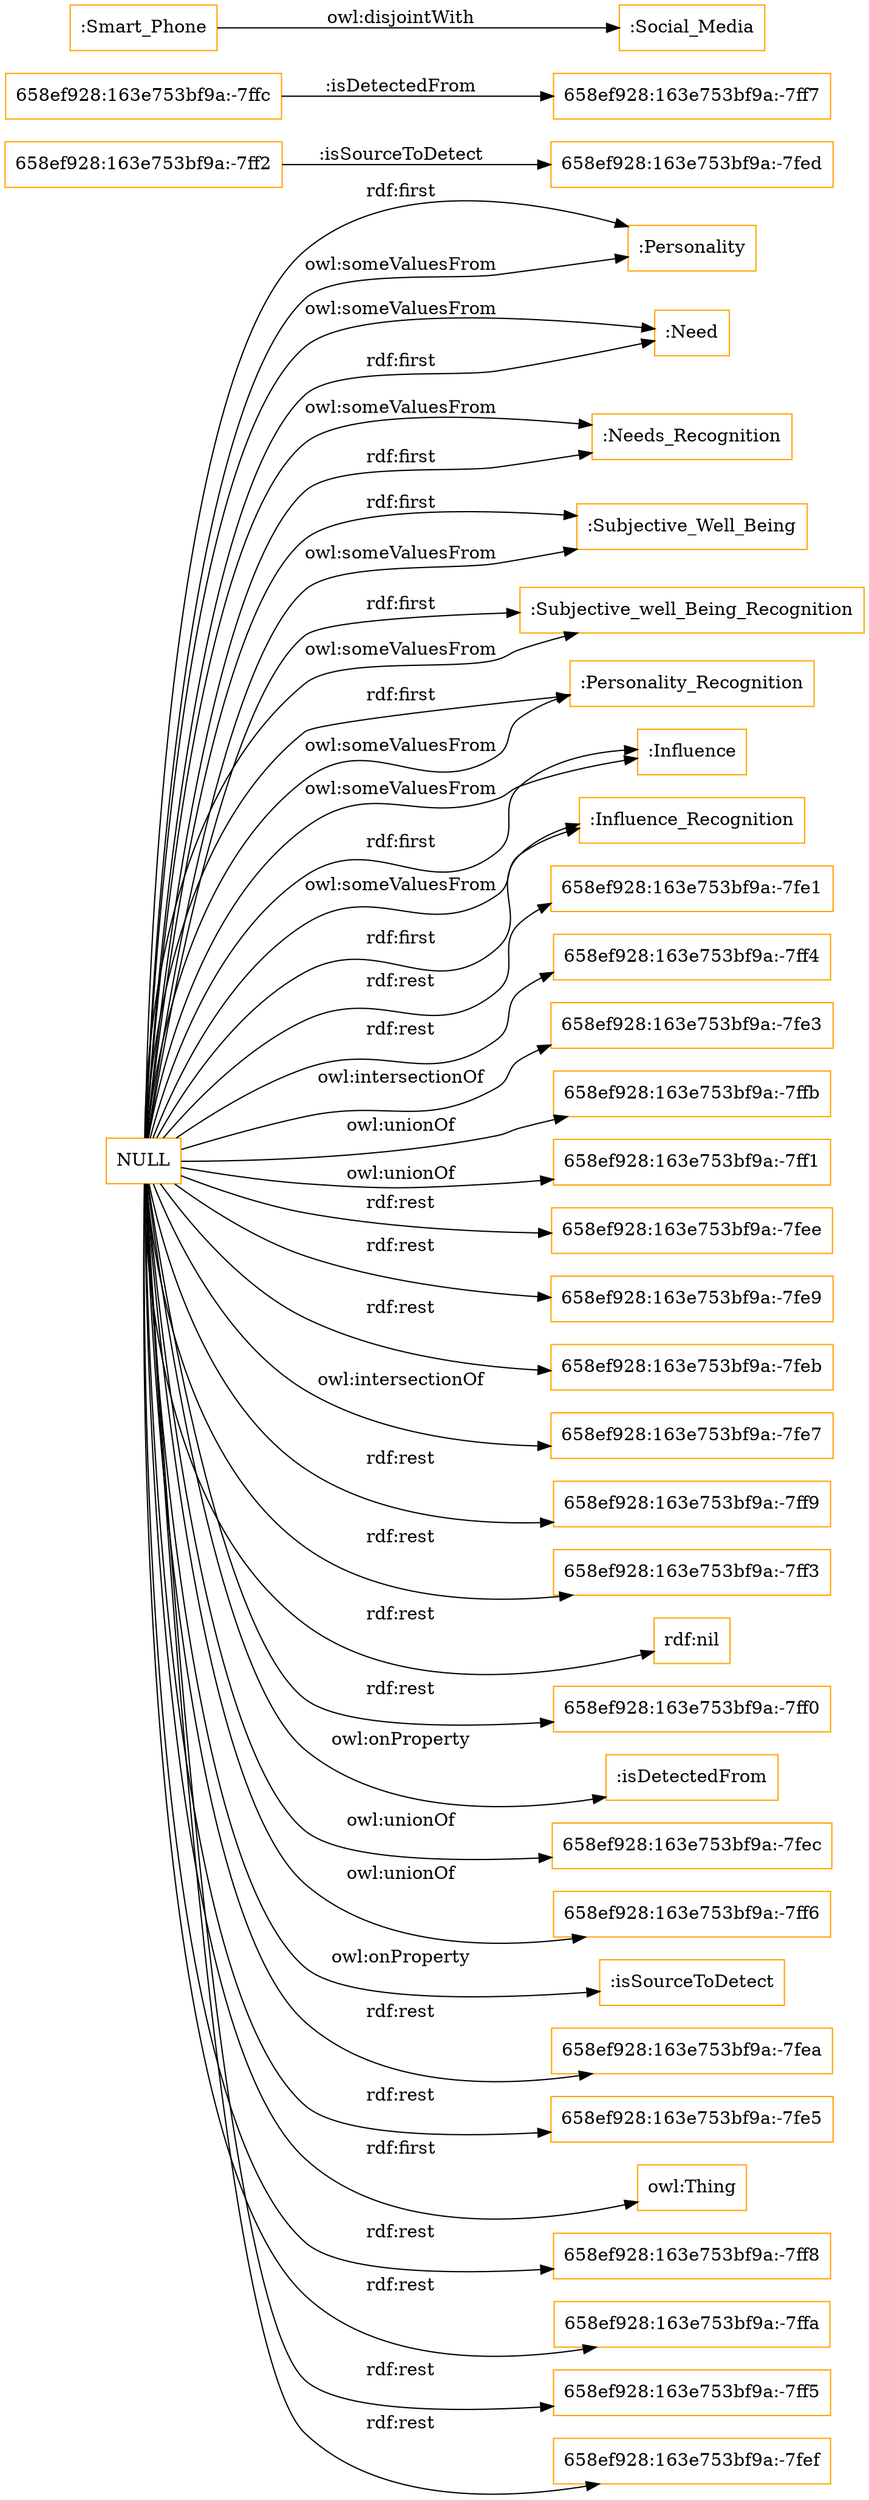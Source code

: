digraph ar2dtool_diagram { 
rankdir=LR;
size="1501"
node [shape = rectangle, color="orange"]; ":Personality" ":Need" "658ef928:163e753bf9a:-7fed" ":Needs_Recognition" "658ef928:163e753bf9a:-7ffc" "658ef928:163e753bf9a:-7ff2" ":Subjective_Well_Being" ":Subjective_well_Being_Recognition" ":Personality_Recognition" "658ef928:163e753bf9a:-7ff7" ":Influence" ":Smart_Phone" ":Social_Media" ":Influence_Recognition" ; /*classes style*/
	"NULL" -> ":Personality_Recognition" [ label = "rdf:first" ];
	"NULL" -> ":Personality" [ label = "rdf:first" ];
	"NULL" -> "658ef928:163e753bf9a:-7fe1" [ label = "rdf:rest" ];
	"NULL" -> "658ef928:163e753bf9a:-7ff4" [ label = "rdf:rest" ];
	"NULL" -> "658ef928:163e753bf9a:-7fe3" [ label = "owl:intersectionOf" ];
	"NULL" -> "658ef928:163e753bf9a:-7ffb" [ label = "owl:unionOf" ];
	"NULL" -> ":Subjective_Well_Being" [ label = "rdf:first" ];
	"NULL" -> ":Personality_Recognition" [ label = "owl:someValuesFrom" ];
	"NULL" -> "658ef928:163e753bf9a:-7ff1" [ label = "owl:unionOf" ];
	"NULL" -> ":Need" [ label = "owl:someValuesFrom" ];
	"NULL" -> ":Influence" [ label = "owl:someValuesFrom" ];
	"NULL" -> "658ef928:163e753bf9a:-7fee" [ label = "rdf:rest" ];
	"NULL" -> "658ef928:163e753bf9a:-7fe9" [ label = "rdf:rest" ];
	"NULL" -> ":Influence_Recognition" [ label = "owl:someValuesFrom" ];
	"NULL" -> "658ef928:163e753bf9a:-7feb" [ label = "rdf:rest" ];
	"NULL" -> ":Personality" [ label = "owl:someValuesFrom" ];
	"NULL" -> "658ef928:163e753bf9a:-7fe7" [ label = "owl:intersectionOf" ];
	"NULL" -> ":Needs_Recognition" [ label = "owl:someValuesFrom" ];
	"NULL" -> "658ef928:163e753bf9a:-7ff9" [ label = "rdf:rest" ];
	"NULL" -> "658ef928:163e753bf9a:-7ff3" [ label = "rdf:rest" ];
	"NULL" -> "rdf:nil" [ label = "rdf:rest" ];
	"NULL" -> "658ef928:163e753bf9a:-7ff0" [ label = "rdf:rest" ];
	"NULL" -> ":isDetectedFrom" [ label = "owl:onProperty" ];
	"NULL" -> "658ef928:163e753bf9a:-7fec" [ label = "owl:unionOf" ];
	"NULL" -> ":Subjective_well_Being_Recognition" [ label = "rdf:first" ];
	"NULL" -> "658ef928:163e753bf9a:-7ff6" [ label = "owl:unionOf" ];
	"NULL" -> ":isSourceToDetect" [ label = "owl:onProperty" ];
	"NULL" -> ":Need" [ label = "rdf:first" ];
	"NULL" -> "658ef928:163e753bf9a:-7fea" [ label = "rdf:rest" ];
	"NULL" -> "658ef928:163e753bf9a:-7fe5" [ label = "rdf:rest" ];
	"NULL" -> "owl:Thing" [ label = "rdf:first" ];
	"NULL" -> "658ef928:163e753bf9a:-7ff8" [ label = "rdf:rest" ];
	"NULL" -> ":Subjective_well_Being_Recognition" [ label = "owl:someValuesFrom" ];
	"NULL" -> "658ef928:163e753bf9a:-7ffa" [ label = "rdf:rest" ];
	"NULL" -> "658ef928:163e753bf9a:-7ff5" [ label = "rdf:rest" ];
	"NULL" -> ":Influence" [ label = "rdf:first" ];
	"NULL" -> ":Needs_Recognition" [ label = "rdf:first" ];
	"NULL" -> "658ef928:163e753bf9a:-7fef" [ label = "rdf:rest" ];
	"NULL" -> ":Subjective_Well_Being" [ label = "owl:someValuesFrom" ];
	"NULL" -> ":Influence_Recognition" [ label = "rdf:first" ];
	":Smart_Phone" -> ":Social_Media" [ label = "owl:disjointWith" ];
	"658ef928:163e753bf9a:-7ffc" -> "658ef928:163e753bf9a:-7ff7" [ label = ":isDetectedFrom" ];
	"658ef928:163e753bf9a:-7ff2" -> "658ef928:163e753bf9a:-7fed" [ label = ":isSourceToDetect" ];

}
